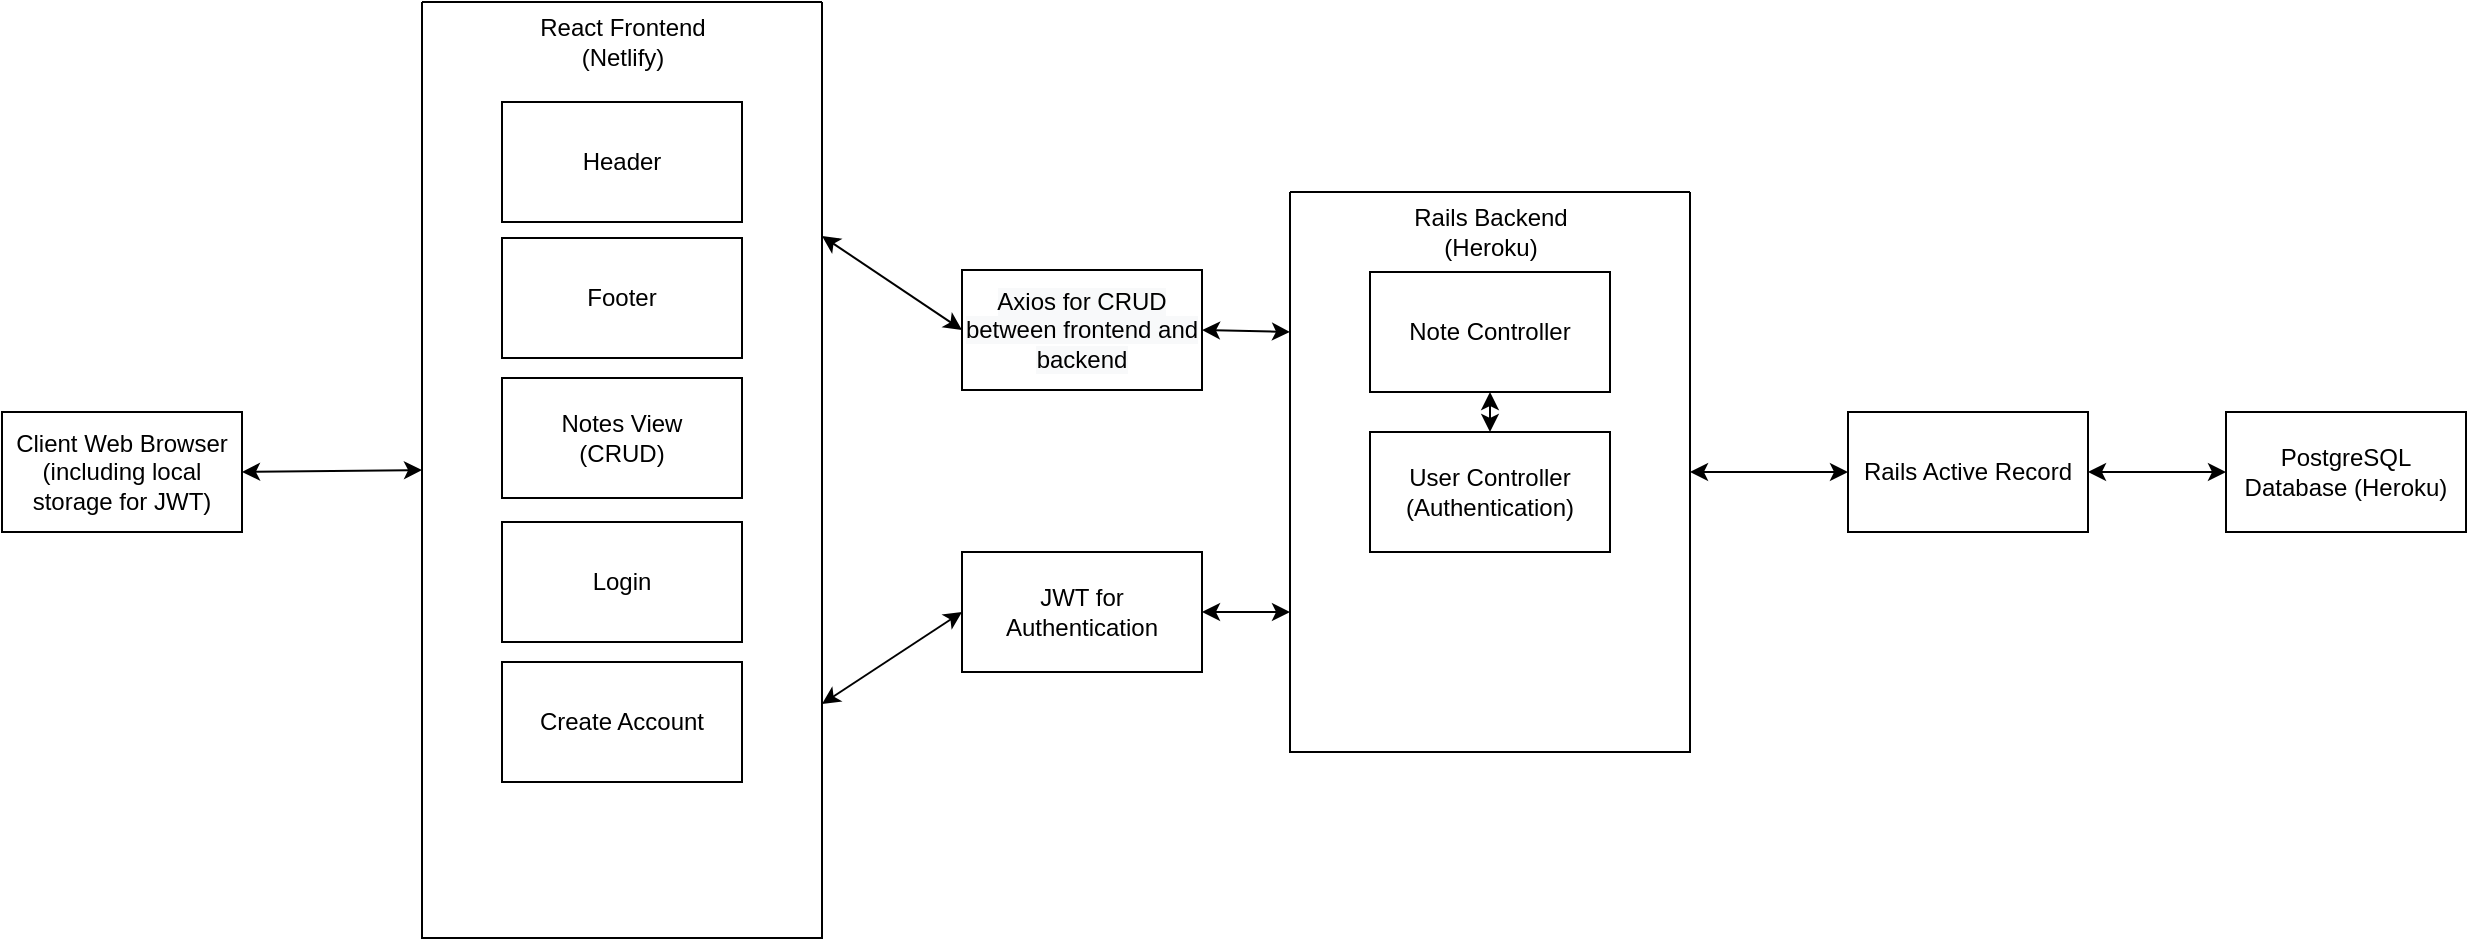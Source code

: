 <mxfile version="16.6.2" type="device"><diagram id="Xwxaa4I3o1gujKn3Xic1" name="Page-1"><mxGraphModel dx="792" dy="547" grid="1" gridSize="10" guides="1" tooltips="1" connect="1" arrows="1" fold="1" page="1" pageScale="1" pageWidth="827" pageHeight="1169" math="0" shadow="0"><root><mxCell id="0"/><mxCell id="1" parent="0"/><mxCell id="qHfvolXlinEHzUyPXfH2-1" value="&lt;div&gt;Client Web Browser&lt;/div&gt;&lt;div&gt;(including local storage for JWT)&lt;br&gt;&lt;/div&gt;" style="rounded=0;whiteSpace=wrap;html=1;" parent="1" vertex="1"><mxGeometry x="40" y="415" width="120" height="60" as="geometry"/></mxCell><mxCell id="qHfvolXlinEHzUyPXfH2-5" value="PostgreSQL Database (Heroku)" style="rounded=0;whiteSpace=wrap;html=1;" parent="1" vertex="1"><mxGeometry x="1152" y="415" width="120" height="60" as="geometry"/></mxCell><mxCell id="qHfvolXlinEHzUyPXfH2-10" value="" style="swimlane;startSize=0;" parent="1" vertex="1"><mxGeometry x="684" y="305" width="200" height="280" as="geometry"><mxRectangle x="400" y="340" width="50" height="40" as="alternateBounds"/></mxGeometry></mxCell><mxCell id="qHfvolXlinEHzUyPXfH2-12" value="Rails Backend&lt;br&gt;(Heroku)" style="text;html=1;align=center;verticalAlign=middle;resizable=0;points=[];autosize=1;strokeColor=none;" parent="qHfvolXlinEHzUyPXfH2-10" vertex="1"><mxGeometry x="55" y="5" width="90" height="30" as="geometry"/></mxCell><mxCell id="qHfvolXlinEHzUyPXfH2-15" value="Note Controller" style="rounded=0;whiteSpace=wrap;html=1;" parent="qHfvolXlinEHzUyPXfH2-10" vertex="1"><mxGeometry x="40" y="40" width="120" height="60" as="geometry"/></mxCell><mxCell id="qHfvolXlinEHzUyPXfH2-24" value="User Controller (Authentication)" style="rounded=0;whiteSpace=wrap;html=1;" parent="qHfvolXlinEHzUyPXfH2-10" vertex="1"><mxGeometry x="40" y="120" width="120" height="60" as="geometry"/></mxCell><mxCell id="qHfvolXlinEHzUyPXfH2-26" value="" style="endArrow=classic;startArrow=classic;html=1;exitX=0.5;exitY=0;exitDx=0;exitDy=0;entryX=0.5;entryY=1;entryDx=0;entryDy=0;" parent="qHfvolXlinEHzUyPXfH2-10" source="qHfvolXlinEHzUyPXfH2-24" target="qHfvolXlinEHzUyPXfH2-15" edge="1"><mxGeometry width="50" height="50" relative="1" as="geometry"><mxPoint x="-10" y="120" as="sourcePoint"/><mxPoint x="40" y="70" as="targetPoint"/></mxGeometry></mxCell><mxCell id="qHfvolXlinEHzUyPXfH2-20" value="" style="endArrow=classic;startArrow=classic;html=1;exitX=1;exitY=0.5;exitDx=0;exitDy=0;entryX=0;entryY=0.5;entryDx=0;entryDy=0;" parent="1" source="qHfvolXlinEHzUyPXfH2-1" target="B6Npcba7ptoXwNYxQb8h-1" edge="1"><mxGeometry width="50" height="50" relative="1" as="geometry"><mxPoint x="390" y="420" as="sourcePoint"/><mxPoint x="210" y="400" as="targetPoint"/></mxGeometry></mxCell><mxCell id="qHfvolXlinEHzUyPXfH2-21" value="" style="endArrow=classic;startArrow=classic;html=1;exitX=1;exitY=0.25;exitDx=0;exitDy=0;entryX=0;entryY=0.5;entryDx=0;entryDy=0;" parent="1" source="B6Npcba7ptoXwNYxQb8h-1" target="B6Npcba7ptoXwNYxQb8h-14" edge="1"><mxGeometry width="50" height="50" relative="1" as="geometry"><mxPoint x="330" y="400" as="sourcePoint"/><mxPoint x="440" y="370" as="targetPoint"/></mxGeometry></mxCell><mxCell id="qHfvolXlinEHzUyPXfH2-22" value="" style="endArrow=classic;startArrow=classic;html=1;entryX=0;entryY=0.5;entryDx=0;entryDy=0;exitX=1;exitY=0.5;exitDx=0;exitDy=0;" parent="1" source="B6Npcba7ptoXwNYxQb8h-28" target="qHfvolXlinEHzUyPXfH2-5" edge="1"><mxGeometry width="50" height="50" relative="1" as="geometry"><mxPoint x="847" y="410" as="sourcePoint"/><mxPoint x="687" y="380" as="targetPoint"/></mxGeometry></mxCell><mxCell id="B6Npcba7ptoXwNYxQb8h-1" value="" style="swimlane;startSize=0;" parent="1" vertex="1"><mxGeometry x="250" y="210" width="200" height="468" as="geometry"><mxRectangle x="400" y="340" width="50" height="40" as="alternateBounds"/></mxGeometry></mxCell><mxCell id="B6Npcba7ptoXwNYxQb8h-8" value="React Frontend&lt;br&gt;(Netlify)" style="text;html=1;align=center;verticalAlign=middle;resizable=0;points=[];autosize=1;strokeColor=none;" parent="B6Npcba7ptoXwNYxQb8h-1" vertex="1"><mxGeometry x="50" y="5" width="100" height="30" as="geometry"/></mxCell><mxCell id="B6Npcba7ptoXwNYxQb8h-16" value="Header" style="rounded=0;whiteSpace=wrap;html=1;" parent="B6Npcba7ptoXwNYxQb8h-1" vertex="1"><mxGeometry x="40" y="50" width="120" height="60" as="geometry"/></mxCell><mxCell id="B6Npcba7ptoXwNYxQb8h-17" value="Footer" style="rounded=0;whiteSpace=wrap;html=1;" parent="B6Npcba7ptoXwNYxQb8h-1" vertex="1"><mxGeometry x="40" y="118" width="120" height="60" as="geometry"/></mxCell><mxCell id="B6Npcba7ptoXwNYxQb8h-18" value="Notes View&lt;br&gt;(CRUD)" style="rounded=0;whiteSpace=wrap;html=1;" parent="B6Npcba7ptoXwNYxQb8h-1" vertex="1"><mxGeometry x="40" y="188" width="120" height="60" as="geometry"/></mxCell><mxCell id="58JQyHgWsFwmcLIyOslq-1" value="Login" style="rounded=0;whiteSpace=wrap;html=1;" vertex="1" parent="B6Npcba7ptoXwNYxQb8h-1"><mxGeometry x="40" y="260" width="120" height="60" as="geometry"/></mxCell><mxCell id="58JQyHgWsFwmcLIyOslq-2" value="Create Account" style="rounded=0;whiteSpace=wrap;html=1;" vertex="1" parent="B6Npcba7ptoXwNYxQb8h-1"><mxGeometry x="40" y="330" width="120" height="60" as="geometry"/></mxCell><mxCell id="B6Npcba7ptoXwNYxQb8h-14" value="&lt;meta charset=&quot;utf-8&quot;&gt;&lt;span style=&quot;color: rgb(0, 0, 0); font-family: helvetica; font-size: 12px; font-style: normal; font-weight: 400; letter-spacing: normal; text-align: center; text-indent: 0px; text-transform: none; word-spacing: 0px; background-color: rgb(248, 249, 250); display: inline; float: none;&quot;&gt;Axios for CRUD between frontend and backend&lt;/span&gt;" style="rounded=0;whiteSpace=wrap;html=1;" parent="1" vertex="1"><mxGeometry x="520" y="344" width="120" height="60" as="geometry"/></mxCell><mxCell id="B6Npcba7ptoXwNYxQb8h-15" value="JWT for Authentication" style="rounded=0;whiteSpace=wrap;html=1;" parent="1" vertex="1"><mxGeometry x="520" y="485" width="120" height="60" as="geometry"/></mxCell><mxCell id="B6Npcba7ptoXwNYxQb8h-25" value="" style="endArrow=classic;startArrow=classic;html=1;exitX=1;exitY=0.75;exitDx=0;exitDy=0;entryX=0;entryY=0.5;entryDx=0;entryDy=0;" parent="1" source="B6Npcba7ptoXwNYxQb8h-1" target="B6Npcba7ptoXwNYxQb8h-15" edge="1"><mxGeometry width="50" height="50" relative="1" as="geometry"><mxPoint x="390" y="570" as="sourcePoint"/><mxPoint x="440" y="520" as="targetPoint"/></mxGeometry></mxCell><mxCell id="B6Npcba7ptoXwNYxQb8h-26" value="" style="endArrow=classic;startArrow=classic;html=1;entryX=1;entryY=0.5;entryDx=0;entryDy=0;exitX=0;exitY=0.25;exitDx=0;exitDy=0;" parent="1" source="qHfvolXlinEHzUyPXfH2-10" target="B6Npcba7ptoXwNYxQb8h-14" edge="1"><mxGeometry width="50" height="50" relative="1" as="geometry"><mxPoint x="390" y="570" as="sourcePoint"/><mxPoint x="440" y="520" as="targetPoint"/></mxGeometry></mxCell><mxCell id="B6Npcba7ptoXwNYxQb8h-27" value="" style="endArrow=classic;startArrow=classic;html=1;exitX=1;exitY=0.5;exitDx=0;exitDy=0;entryX=0;entryY=0.75;entryDx=0;entryDy=0;" parent="1" source="B6Npcba7ptoXwNYxQb8h-15" target="qHfvolXlinEHzUyPXfH2-10" edge="1"><mxGeometry width="50" height="50" relative="1" as="geometry"><mxPoint x="390" y="570" as="sourcePoint"/><mxPoint x="440" y="520" as="targetPoint"/></mxGeometry></mxCell><mxCell id="B6Npcba7ptoXwNYxQb8h-28" value="Rails Active Record" style="rounded=0;whiteSpace=wrap;html=1;" parent="1" vertex="1"><mxGeometry x="963" y="415" width="120" height="60" as="geometry"/></mxCell><mxCell id="B6Npcba7ptoXwNYxQb8h-29" value="" style="endArrow=classic;startArrow=classic;html=1;exitX=1;exitY=0.5;exitDx=0;exitDy=0;entryX=0;entryY=0.5;entryDx=0;entryDy=0;" parent="1" source="qHfvolXlinEHzUyPXfH2-10" target="B6Npcba7ptoXwNYxQb8h-28" edge="1"><mxGeometry width="50" height="50" relative="1" as="geometry"><mxPoint x="970" y="570" as="sourcePoint"/><mxPoint x="1020" y="520" as="targetPoint"/></mxGeometry></mxCell></root></mxGraphModel></diagram></mxfile>